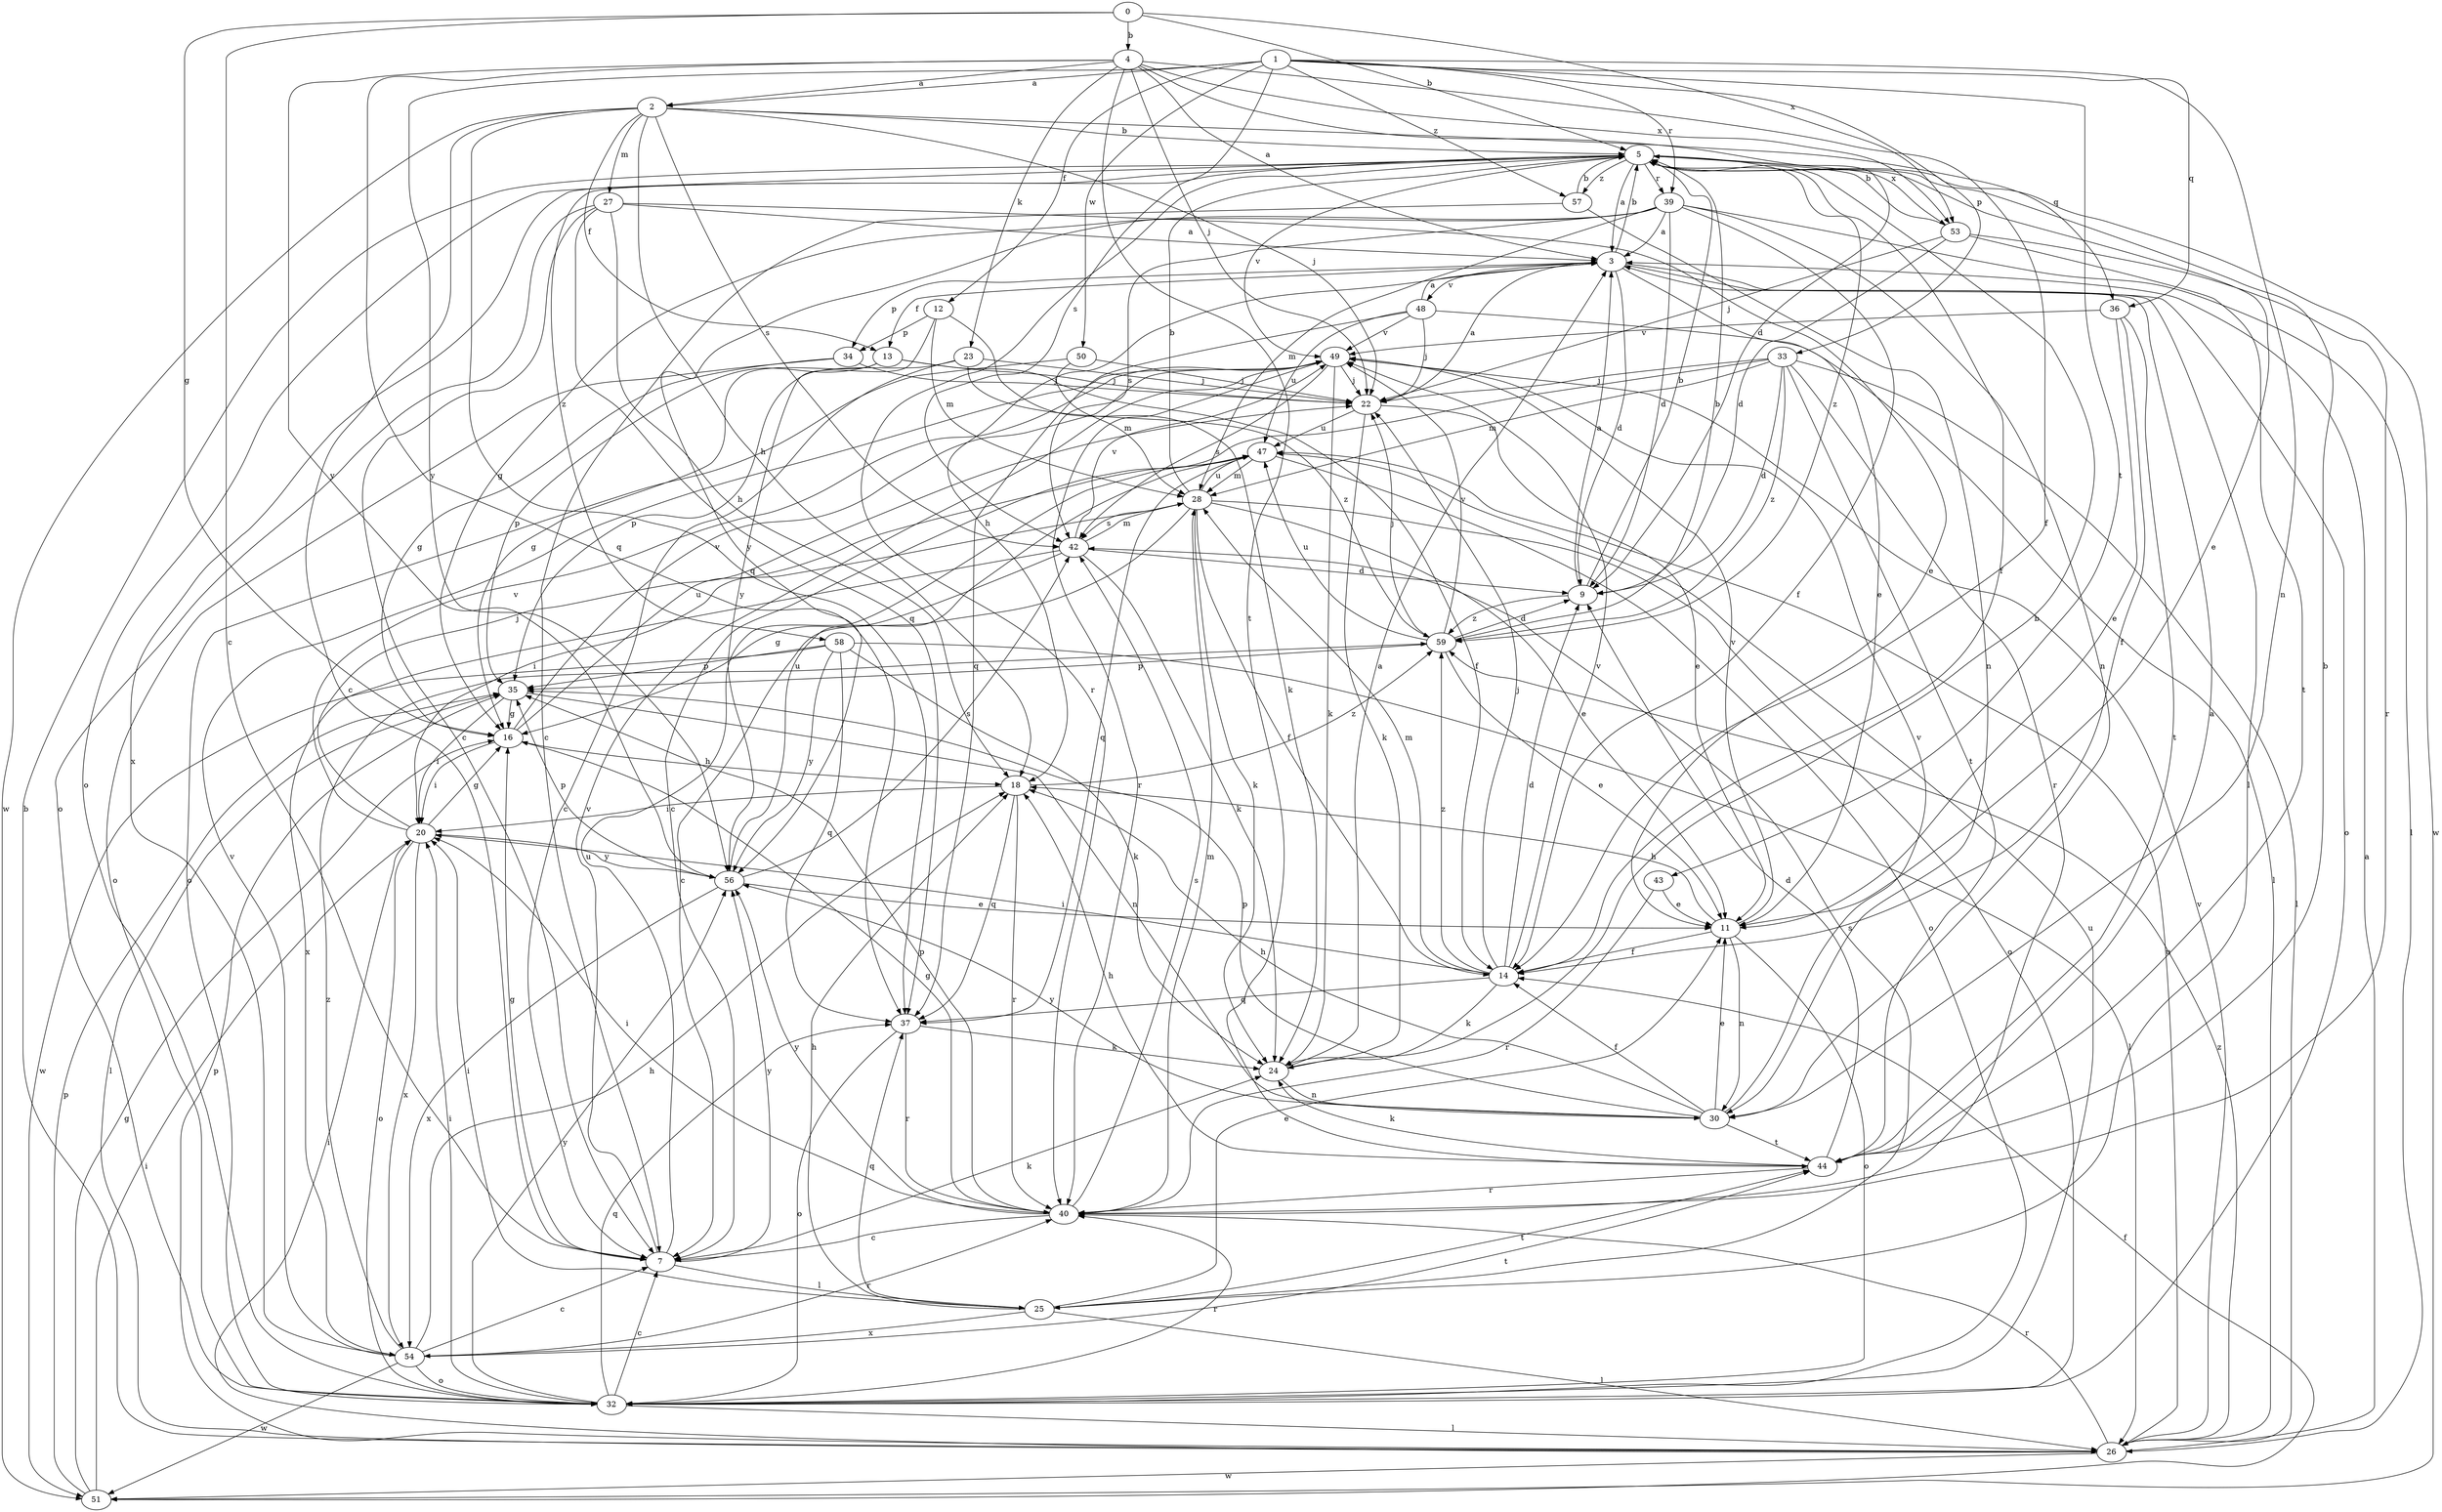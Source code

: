 strict digraph  {
0;
1;
2;
3;
4;
5;
7;
9;
11;
12;
13;
14;
16;
18;
20;
22;
23;
24;
25;
26;
27;
28;
30;
32;
33;
34;
35;
36;
37;
39;
40;
42;
43;
44;
47;
48;
49;
50;
51;
53;
54;
56;
57;
58;
59;
0 -> 4  [label=b];
0 -> 5  [label=b];
0 -> 7  [label=c];
0 -> 16  [label=g];
0 -> 53  [label=x];
1 -> 2  [label=a];
1 -> 12  [label=f];
1 -> 30  [label=n];
1 -> 33  [label=p];
1 -> 36  [label=q];
1 -> 39  [label=r];
1 -> 42  [label=s];
1 -> 43  [label=t];
1 -> 50  [label=w];
1 -> 56  [label=y];
1 -> 57  [label=z];
2 -> 5  [label=b];
2 -> 7  [label=c];
2 -> 13  [label=f];
2 -> 18  [label=h];
2 -> 22  [label=j];
2 -> 27  [label=m];
2 -> 36  [label=q];
2 -> 37  [label=q];
2 -> 42  [label=s];
2 -> 51  [label=w];
3 -> 5  [label=b];
3 -> 9  [label=d];
3 -> 11  [label=e];
3 -> 13  [label=f];
3 -> 18  [label=h];
3 -> 25  [label=l];
3 -> 32  [label=o];
3 -> 34  [label=p];
3 -> 48  [label=v];
4 -> 2  [label=a];
4 -> 3  [label=a];
4 -> 9  [label=d];
4 -> 14  [label=f];
4 -> 22  [label=j];
4 -> 23  [label=k];
4 -> 37  [label=q];
4 -> 44  [label=t];
4 -> 53  [label=x];
4 -> 56  [label=y];
5 -> 3  [label=a];
5 -> 11  [label=e];
5 -> 14  [label=f];
5 -> 32  [label=o];
5 -> 39  [label=r];
5 -> 40  [label=r];
5 -> 49  [label=v];
5 -> 51  [label=w];
5 -> 53  [label=x];
5 -> 54  [label=x];
5 -> 57  [label=z];
5 -> 58  [label=z];
5 -> 59  [label=z];
7 -> 16  [label=g];
7 -> 24  [label=k];
7 -> 25  [label=l];
7 -> 47  [label=u];
7 -> 49  [label=v];
7 -> 56  [label=y];
9 -> 3  [label=a];
9 -> 5  [label=b];
9 -> 59  [label=z];
11 -> 14  [label=f];
11 -> 18  [label=h];
11 -> 30  [label=n];
11 -> 32  [label=o];
11 -> 49  [label=v];
12 -> 24  [label=k];
12 -> 28  [label=m];
12 -> 34  [label=p];
12 -> 56  [label=y];
13 -> 14  [label=f];
13 -> 16  [label=g];
13 -> 22  [label=j];
13 -> 35  [label=p];
14 -> 9  [label=d];
14 -> 20  [label=i];
14 -> 22  [label=j];
14 -> 24  [label=k];
14 -> 28  [label=m];
14 -> 37  [label=q];
14 -> 49  [label=v];
14 -> 59  [label=z];
16 -> 18  [label=h];
16 -> 20  [label=i];
16 -> 47  [label=u];
16 -> 49  [label=v];
18 -> 20  [label=i];
18 -> 37  [label=q];
18 -> 40  [label=r];
18 -> 59  [label=z];
20 -> 16  [label=g];
20 -> 22  [label=j];
20 -> 32  [label=o];
20 -> 49  [label=v];
20 -> 54  [label=x];
20 -> 56  [label=y];
22 -> 3  [label=a];
22 -> 11  [label=e];
22 -> 24  [label=k];
22 -> 47  [label=u];
23 -> 7  [label=c];
23 -> 22  [label=j];
23 -> 35  [label=p];
23 -> 59  [label=z];
24 -> 3  [label=a];
24 -> 5  [label=b];
24 -> 30  [label=n];
25 -> 11  [label=e];
25 -> 18  [label=h];
25 -> 20  [label=i];
25 -> 26  [label=l];
25 -> 37  [label=q];
25 -> 42  [label=s];
25 -> 44  [label=t];
25 -> 54  [label=x];
26 -> 3  [label=a];
26 -> 5  [label=b];
26 -> 20  [label=i];
26 -> 35  [label=p];
26 -> 40  [label=r];
26 -> 47  [label=u];
26 -> 49  [label=v];
26 -> 51  [label=w];
26 -> 59  [label=z];
27 -> 3  [label=a];
27 -> 7  [label=c];
27 -> 11  [label=e];
27 -> 18  [label=h];
27 -> 32  [label=o];
27 -> 37  [label=q];
28 -> 5  [label=b];
28 -> 7  [label=c];
28 -> 11  [label=e];
28 -> 14  [label=f];
28 -> 20  [label=i];
28 -> 24  [label=k];
28 -> 32  [label=o];
28 -> 42  [label=s];
28 -> 47  [label=u];
30 -> 11  [label=e];
30 -> 14  [label=f];
30 -> 18  [label=h];
30 -> 35  [label=p];
30 -> 44  [label=t];
30 -> 49  [label=v];
30 -> 56  [label=y];
32 -> 7  [label=c];
32 -> 20  [label=i];
32 -> 26  [label=l];
32 -> 37  [label=q];
32 -> 40  [label=r];
32 -> 47  [label=u];
32 -> 56  [label=y];
33 -> 7  [label=c];
33 -> 9  [label=d];
33 -> 22  [label=j];
33 -> 26  [label=l];
33 -> 28  [label=m];
33 -> 40  [label=r];
33 -> 44  [label=t];
33 -> 59  [label=z];
34 -> 16  [label=g];
34 -> 22  [label=j];
34 -> 32  [label=o];
35 -> 16  [label=g];
35 -> 20  [label=i];
35 -> 26  [label=l];
35 -> 30  [label=n];
36 -> 11  [label=e];
36 -> 14  [label=f];
36 -> 44  [label=t];
36 -> 49  [label=v];
37 -> 24  [label=k];
37 -> 32  [label=o];
37 -> 40  [label=r];
39 -> 3  [label=a];
39 -> 9  [label=d];
39 -> 14  [label=f];
39 -> 16  [label=g];
39 -> 26  [label=l];
39 -> 28  [label=m];
39 -> 30  [label=n];
39 -> 42  [label=s];
39 -> 56  [label=y];
40 -> 7  [label=c];
40 -> 16  [label=g];
40 -> 20  [label=i];
40 -> 28  [label=m];
40 -> 35  [label=p];
40 -> 42  [label=s];
40 -> 56  [label=y];
42 -> 9  [label=d];
42 -> 16  [label=g];
42 -> 24  [label=k];
42 -> 28  [label=m];
42 -> 49  [label=v];
42 -> 54  [label=x];
43 -> 11  [label=e];
43 -> 40  [label=r];
44 -> 3  [label=a];
44 -> 5  [label=b];
44 -> 9  [label=d];
44 -> 18  [label=h];
44 -> 24  [label=k];
44 -> 40  [label=r];
47 -> 28  [label=m];
47 -> 32  [label=o];
47 -> 37  [label=q];
48 -> 3  [label=a];
48 -> 22  [label=j];
48 -> 26  [label=l];
48 -> 37  [label=q];
48 -> 47  [label=u];
48 -> 49  [label=v];
49 -> 22  [label=j];
49 -> 24  [label=k];
49 -> 40  [label=r];
49 -> 42  [label=s];
50 -> 22  [label=j];
50 -> 28  [label=m];
50 -> 32  [label=o];
51 -> 14  [label=f];
51 -> 16  [label=g];
51 -> 20  [label=i];
51 -> 35  [label=p];
53 -> 5  [label=b];
53 -> 9  [label=d];
53 -> 22  [label=j];
53 -> 40  [label=r];
53 -> 44  [label=t];
54 -> 7  [label=c];
54 -> 18  [label=h];
54 -> 32  [label=o];
54 -> 40  [label=r];
54 -> 44  [label=t];
54 -> 49  [label=v];
54 -> 51  [label=w];
54 -> 59  [label=z];
56 -> 11  [label=e];
56 -> 35  [label=p];
56 -> 42  [label=s];
56 -> 47  [label=u];
56 -> 54  [label=x];
57 -> 5  [label=b];
57 -> 7  [label=c];
57 -> 30  [label=n];
58 -> 24  [label=k];
58 -> 26  [label=l];
58 -> 35  [label=p];
58 -> 37  [label=q];
58 -> 51  [label=w];
58 -> 56  [label=y];
59 -> 5  [label=b];
59 -> 9  [label=d];
59 -> 11  [label=e];
59 -> 22  [label=j];
59 -> 35  [label=p];
59 -> 47  [label=u];
59 -> 49  [label=v];
}
